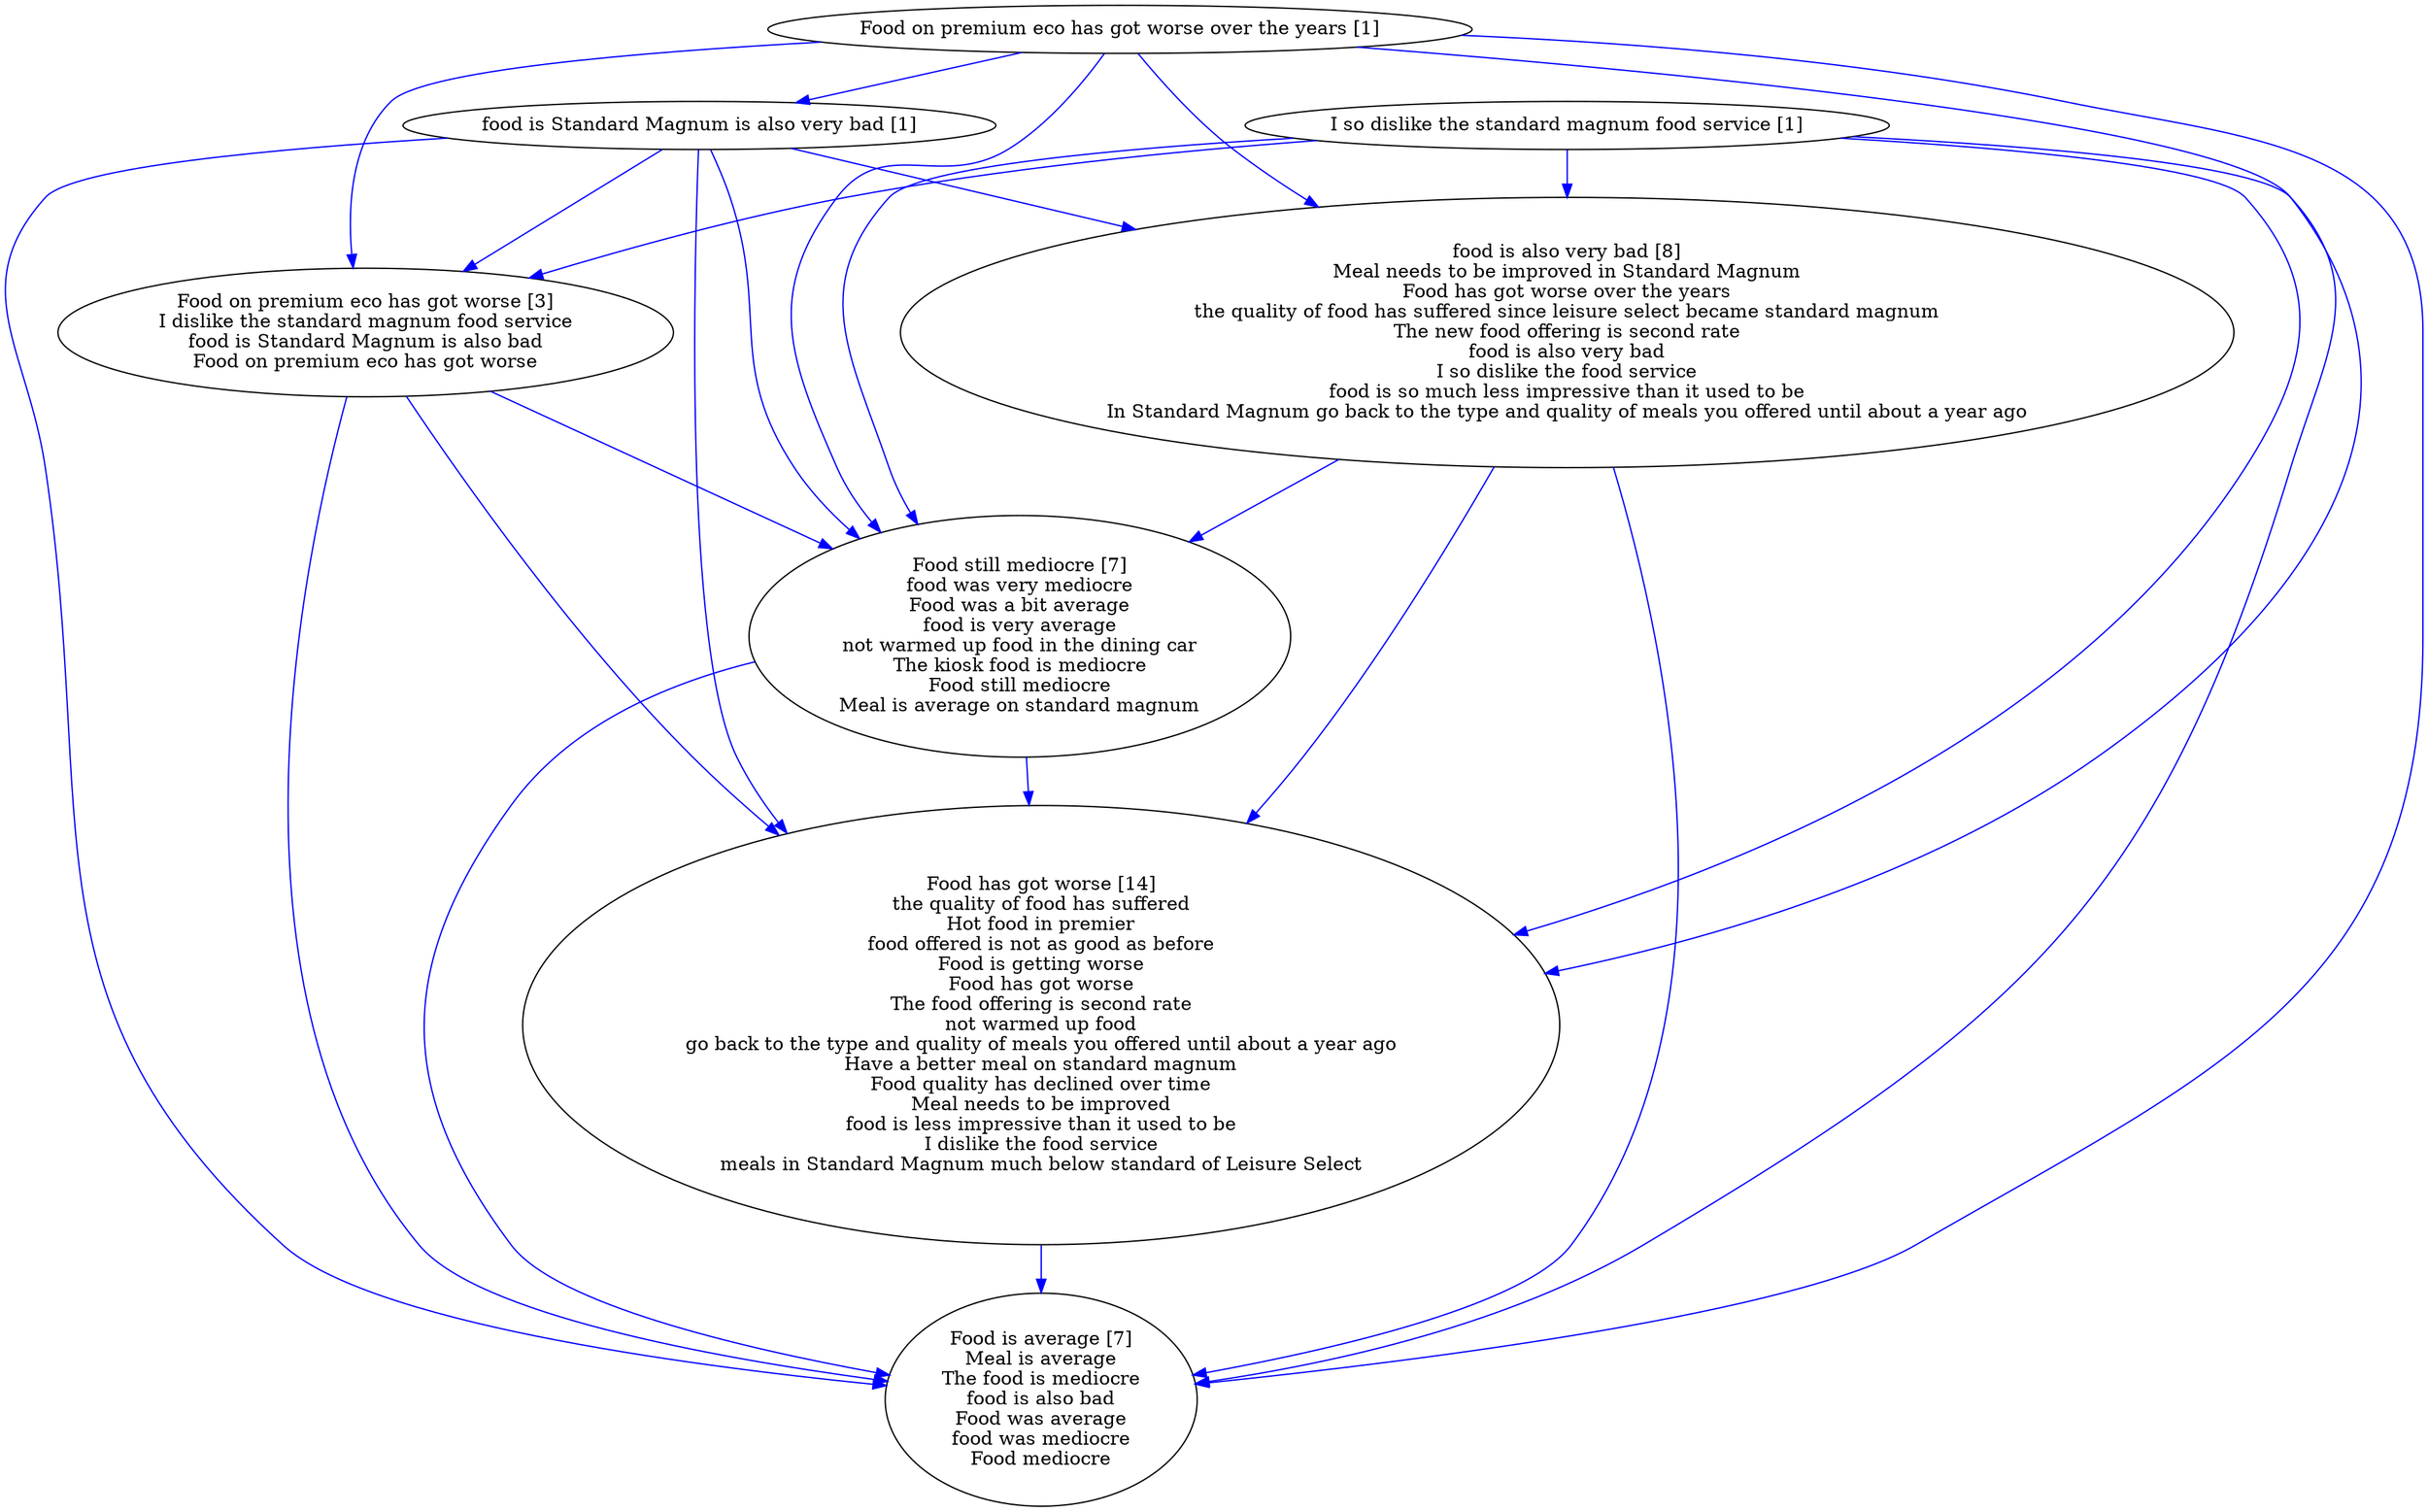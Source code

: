 digraph collapsedGraph {
"Food has got worse [14]\nthe quality of food has suffered\nHot food in premier\nfood offered is not as good as before\nFood is getting worse\nFood has got worse\nThe food offering is second rate\nnot warmed up food\ngo back to the type and quality of meals you offered until about a year ago\nHave a better meal on standard magnum\nFood quality has declined over time\nMeal needs to be improved\nfood is less impressive than it used to be\nI dislike the food service\nmeals in Standard Magnum much below standard of Leisure Select""Food on premium eco has got worse [3]\nI dislike the standard magnum food service\nfood is Standard Magnum is also bad\nFood on premium eco has got worse""Food is average [7]\nMeal is average\nThe food is mediocre\nfood is also bad\nFood was average\nfood was mediocre\nFood mediocre""Food still mediocre [7]\nfood was very mediocre\nFood was a bit average\nfood is very average\nnot warmed up food in the dining car\nThe kiosk food is mediocre\nFood still mediocre\nMeal is average on standard magnum""food is also very bad [8]\nMeal needs to be improved in Standard Magnum\nFood has got worse over the years\nthe quality of food has suffered since leisure select became standard magnum\nThe new food offering is second rate\nfood is also very bad\nI so dislike the food service\nfood is so much less impressive than it used to be\nIn Standard Magnum go back to the type and quality of meals you offered until about a year ago""Food on premium eco has got worse over the years [1]""I so dislike the standard magnum food service [1]""food is Standard Magnum is also very bad [1]""food is also very bad [8]\nMeal needs to be improved in Standard Magnum\nFood has got worse over the years\nthe quality of food has suffered since leisure select became standard magnum\nThe new food offering is second rate\nfood is also very bad\nI so dislike the food service\nfood is so much less impressive than it used to be\nIn Standard Magnum go back to the type and quality of meals you offered until about a year ago" -> "Food has got worse [14]\nthe quality of food has suffered\nHot food in premier\nfood offered is not as good as before\nFood is getting worse\nFood has got worse\nThe food offering is second rate\nnot warmed up food\ngo back to the type and quality of meals you offered until about a year ago\nHave a better meal on standard magnum\nFood quality has declined over time\nMeal needs to be improved\nfood is less impressive than it used to be\nI dislike the food service\nmeals in Standard Magnum much below standard of Leisure Select" [color=blue]
"Food still mediocre [7]\nfood was very mediocre\nFood was a bit average\nfood is very average\nnot warmed up food in the dining car\nThe kiosk food is mediocre\nFood still mediocre\nMeal is average on standard magnum" -> "Food has got worse [14]\nthe quality of food has suffered\nHot food in premier\nfood offered is not as good as before\nFood is getting worse\nFood has got worse\nThe food offering is second rate\nnot warmed up food\ngo back to the type and quality of meals you offered until about a year ago\nHave a better meal on standard magnum\nFood quality has declined over time\nMeal needs to be improved\nfood is less impressive than it used to be\nI dislike the food service\nmeals in Standard Magnum much below standard of Leisure Select" [color=blue]
"food is also very bad [8]\nMeal needs to be improved in Standard Magnum\nFood has got worse over the years\nthe quality of food has suffered since leisure select became standard magnum\nThe new food offering is second rate\nfood is also very bad\nI so dislike the food service\nfood is so much less impressive than it used to be\nIn Standard Magnum go back to the type and quality of meals you offered until about a year ago" -> "Food still mediocre [7]\nfood was very mediocre\nFood was a bit average\nfood is very average\nnot warmed up food in the dining car\nThe kiosk food is mediocre\nFood still mediocre\nMeal is average on standard magnum" [color=blue]
"Food still mediocre [7]\nfood was very mediocre\nFood was a bit average\nfood is very average\nnot warmed up food in the dining car\nThe kiosk food is mediocre\nFood still mediocre\nMeal is average on standard magnum" -> "Food is average [7]\nMeal is average\nThe food is mediocre\nfood is also bad\nFood was average\nfood was mediocre\nFood mediocre" [color=blue]
"Food has got worse [14]\nthe quality of food has suffered\nHot food in premier\nfood offered is not as good as before\nFood is getting worse\nFood has got worse\nThe food offering is second rate\nnot warmed up food\ngo back to the type and quality of meals you offered until about a year ago\nHave a better meal on standard magnum\nFood quality has declined over time\nMeal needs to be improved\nfood is less impressive than it used to be\nI dislike the food service\nmeals in Standard Magnum much below standard of Leisure Select" -> "Food is average [7]\nMeal is average\nThe food is mediocre\nfood is also bad\nFood was average\nfood was mediocre\nFood mediocre" [color=blue]
"Food on premium eco has got worse [3]\nI dislike the standard magnum food service\nfood is Standard Magnum is also bad\nFood on premium eco has got worse" -> "Food is average [7]\nMeal is average\nThe food is mediocre\nfood is also bad\nFood was average\nfood was mediocre\nFood mediocre" [color=blue]
"Food on premium eco has got worse [3]\nI dislike the standard magnum food service\nfood is Standard Magnum is also bad\nFood on premium eco has got worse" -> "Food still mediocre [7]\nfood was very mediocre\nFood was a bit average\nfood is very average\nnot warmed up food in the dining car\nThe kiosk food is mediocre\nFood still mediocre\nMeal is average on standard magnum" [color=blue]
"Food on premium eco has got worse [3]\nI dislike the standard magnum food service\nfood is Standard Magnum is also bad\nFood on premium eco has got worse" -> "Food has got worse [14]\nthe quality of food has suffered\nHot food in premier\nfood offered is not as good as before\nFood is getting worse\nFood has got worse\nThe food offering is second rate\nnot warmed up food\ngo back to the type and quality of meals you offered until about a year ago\nHave a better meal on standard magnum\nFood quality has declined over time\nMeal needs to be improved\nfood is less impressive than it used to be\nI dislike the food service\nmeals in Standard Magnum much below standard of Leisure Select" [color=blue]
"food is also very bad [8]\nMeal needs to be improved in Standard Magnum\nFood has got worse over the years\nthe quality of food has suffered since leisure select became standard magnum\nThe new food offering is second rate\nfood is also very bad\nI so dislike the food service\nfood is so much less impressive than it used to be\nIn Standard Magnum go back to the type and quality of meals you offered until about a year ago" -> "Food is average [7]\nMeal is average\nThe food is mediocre\nfood is also bad\nFood was average\nfood was mediocre\nFood mediocre" [color=blue]
"Food on premium eco has got worse over the years [1]" -> "Food still mediocre [7]\nfood was very mediocre\nFood was a bit average\nfood is very average\nnot warmed up food in the dining car\nThe kiosk food is mediocre\nFood still mediocre\nMeal is average on standard magnum" [color=blue]
"Food on premium eco has got worse over the years [1]" -> "Food has got worse [14]\nthe quality of food has suffered\nHot food in premier\nfood offered is not as good as before\nFood is getting worse\nFood has got worse\nThe food offering is second rate\nnot warmed up food\ngo back to the type and quality of meals you offered until about a year ago\nHave a better meal on standard magnum\nFood quality has declined over time\nMeal needs to be improved\nfood is less impressive than it used to be\nI dislike the food service\nmeals in Standard Magnum much below standard of Leisure Select" [color=blue]
"Food on premium eco has got worse over the years [1]" -> "food is also very bad [8]\nMeal needs to be improved in Standard Magnum\nFood has got worse over the years\nthe quality of food has suffered since leisure select became standard magnum\nThe new food offering is second rate\nfood is also very bad\nI so dislike the food service\nfood is so much less impressive than it used to be\nIn Standard Magnum go back to the type and quality of meals you offered until about a year ago" [color=blue]
"food is Standard Magnum is also very bad [1]" -> "food is also very bad [8]\nMeal needs to be improved in Standard Magnum\nFood has got worse over the years\nthe quality of food has suffered since leisure select became standard magnum\nThe new food offering is second rate\nfood is also very bad\nI so dislike the food service\nfood is so much less impressive than it used to be\nIn Standard Magnum go back to the type and quality of meals you offered until about a year ago" [color=blue]
"food is Standard Magnum is also very bad [1]" -> "Food still mediocre [7]\nfood was very mediocre\nFood was a bit average\nfood is very average\nnot warmed up food in the dining car\nThe kiosk food is mediocre\nFood still mediocre\nMeal is average on standard magnum" [color=blue]
"food is Standard Magnum is also very bad [1]" -> "Food has got worse [14]\nthe quality of food has suffered\nHot food in premier\nfood offered is not as good as before\nFood is getting worse\nFood has got worse\nThe food offering is second rate\nnot warmed up food\ngo back to the type and quality of meals you offered until about a year ago\nHave a better meal on standard magnum\nFood quality has declined over time\nMeal needs to be improved\nfood is less impressive than it used to be\nI dislike the food service\nmeals in Standard Magnum much below standard of Leisure Select" [color=blue]
"food is Standard Magnum is also very bad [1]" -> "Food is average [7]\nMeal is average\nThe food is mediocre\nfood is also bad\nFood was average\nfood was mediocre\nFood mediocre" [color=blue]
"Food on premium eco has got worse over the years [1]" -> "Food is average [7]\nMeal is average\nThe food is mediocre\nfood is also bad\nFood was average\nfood was mediocre\nFood mediocre" [color=blue]
"Food on premium eco has got worse over the years [1]" -> "food is Standard Magnum is also very bad [1]" [color=blue]
"I so dislike the standard magnum food service [1]" -> "food is also very bad [8]\nMeal needs to be improved in Standard Magnum\nFood has got worse over the years\nthe quality of food has suffered since leisure select became standard magnum\nThe new food offering is second rate\nfood is also very bad\nI so dislike the food service\nfood is so much less impressive than it used to be\nIn Standard Magnum go back to the type and quality of meals you offered until about a year ago" [color=blue]
"I so dislike the standard magnum food service [1]" -> "Food has got worse [14]\nthe quality of food has suffered\nHot food in premier\nfood offered is not as good as before\nFood is getting worse\nFood has got worse\nThe food offering is second rate\nnot warmed up food\ngo back to the type and quality of meals you offered until about a year ago\nHave a better meal on standard magnum\nFood quality has declined over time\nMeal needs to be improved\nfood is less impressive than it used to be\nI dislike the food service\nmeals in Standard Magnum much below standard of Leisure Select" [color=blue]
"I so dislike the standard magnum food service [1]" -> "Food still mediocre [7]\nfood was very mediocre\nFood was a bit average\nfood is very average\nnot warmed up food in the dining car\nThe kiosk food is mediocre\nFood still mediocre\nMeal is average on standard magnum" [color=blue]
"I so dislike the standard magnum food service [1]" -> "Food is average [7]\nMeal is average\nThe food is mediocre\nfood is also bad\nFood was average\nfood was mediocre\nFood mediocre" [color=blue]
"Food on premium eco has got worse over the years [1]" -> "Food on premium eco has got worse [3]\nI dislike the standard magnum food service\nfood is Standard Magnum is also bad\nFood on premium eco has got worse" [color=blue]
"I so dislike the standard magnum food service [1]" -> "Food on premium eco has got worse [3]\nI dislike the standard magnum food service\nfood is Standard Magnum is also bad\nFood on premium eco has got worse" [color=blue]
"food is Standard Magnum is also very bad [1]" -> "Food on premium eco has got worse [3]\nI dislike the standard magnum food service\nfood is Standard Magnum is also bad\nFood on premium eco has got worse" [color=blue]
}